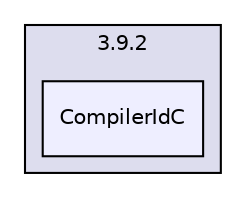digraph "/home/travis/build/AliceO2Group/Monitoring/build/CMakeFiles/3.9.2/CompilerIdC" {
  bgcolor=transparent;
  compound=true
  node [ fontsize="10", fontname="Helvetica"];
  edge [ labelfontsize="10", labelfontname="Helvetica"];
  subgraph clusterdir_3defc7c46d1cdeddd208cf1e2eb81d42 {
    graph [ bgcolor="#ddddee", pencolor="black", label="3.9.2" fontname="Helvetica", fontsize="10", URL="dir_3defc7c46d1cdeddd208cf1e2eb81d42.html"]
  dir_8a481aff30634f896e1d5c7b06999ae5 [shape=box, label="CompilerIdC", style="filled", fillcolor="#eeeeff", pencolor="black", URL="dir_8a481aff30634f896e1d5c7b06999ae5.html"];
  }
}
